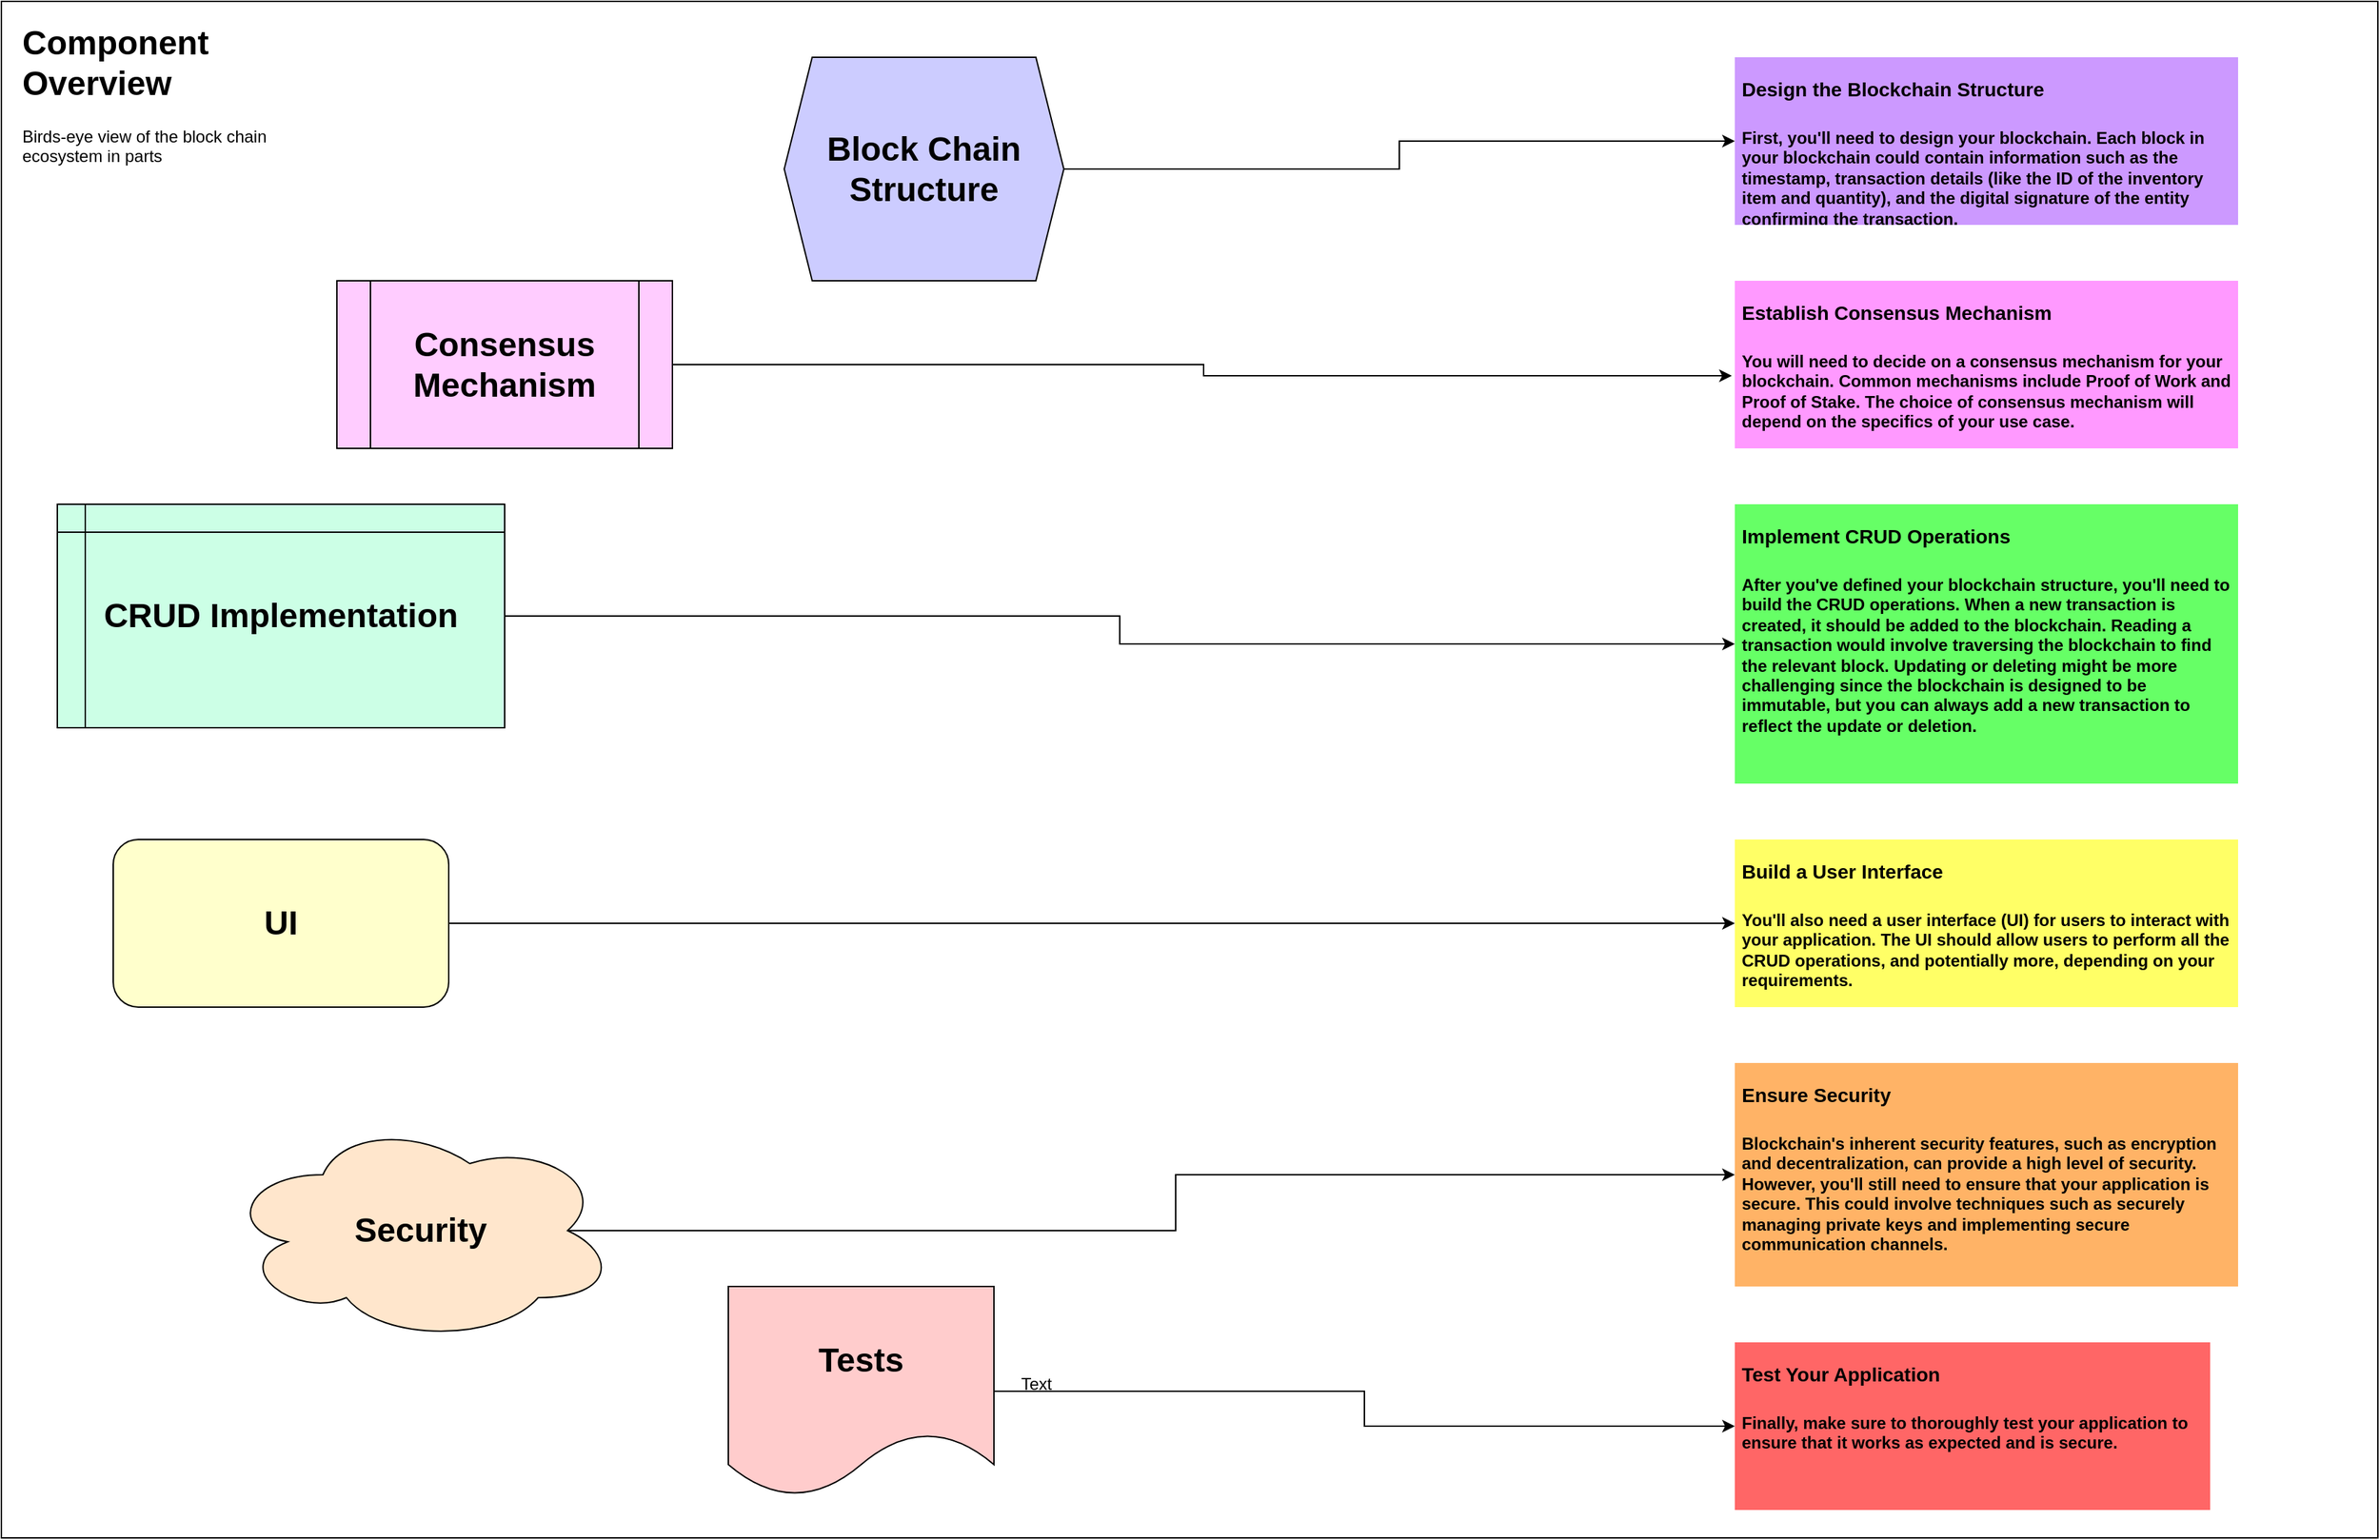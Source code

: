 <mxfile version="21.2.8" type="device">
  <diagram name="Page-1" id="RDv3uCmdcbK0cCRIx7P8">
    <mxGraphModel dx="1418" dy="868" grid="1" gridSize="10" guides="1" tooltips="1" connect="1" arrows="1" fold="1" page="1" pageScale="1" pageWidth="850" pageHeight="1100" math="0" shadow="0">
      <root>
        <mxCell id="0" />
        <mxCell id="1" parent="0" />
        <mxCell id="nB7VCTxswRsluJ7VwyWW-1" value="" style="rounded=0;whiteSpace=wrap;html=1;" vertex="1" parent="1">
          <mxGeometry width="1700" height="1100" as="geometry" />
        </mxCell>
        <mxCell id="zFJJiQ436pruUV6m1xw8-23" style="edgeStyle=orthogonalEdgeStyle;rounded=0;orthogonalLoop=1;jettySize=auto;html=1;exitX=1;exitY=0.5;exitDx=0;exitDy=0;entryX=0;entryY=0.5;entryDx=0;entryDy=0;" parent="1" source="zFJJiQ436pruUV6m1xw8-2" target="zFJJiQ436pruUV6m1xw8-12" edge="1">
          <mxGeometry relative="1" as="geometry" />
        </mxCell>
        <mxCell id="zFJJiQ436pruUV6m1xw8-2" value="&lt;font style=&quot;font-size: 24px;&quot;&gt;&lt;b&gt;Block Chain Structure&lt;/b&gt;&lt;/font&gt;" style="shape=hexagon;perimeter=hexagonPerimeter2;whiteSpace=wrap;html=1;fixedSize=1;fillColor=#CCCCFF;" parent="1" vertex="1">
          <mxGeometry x="560" y="40" width="200" height="160" as="geometry" />
        </mxCell>
        <mxCell id="zFJJiQ436pruUV6m1xw8-21" style="edgeStyle=orthogonalEdgeStyle;rounded=0;orthogonalLoop=1;jettySize=auto;html=1;entryX=-0.006;entryY=0.567;entryDx=0;entryDy=0;entryPerimeter=0;" parent="1" source="zFJJiQ436pruUV6m1xw8-3" target="zFJJiQ436pruUV6m1xw8-13" edge="1">
          <mxGeometry relative="1" as="geometry" />
        </mxCell>
        <mxCell id="zFJJiQ436pruUV6m1xw8-3" value="&lt;font style=&quot;font-size: 24px;&quot;&gt;&lt;b&gt;Consensus Mechanism&lt;/b&gt;&lt;/font&gt;" style="shape=process;whiteSpace=wrap;html=1;backgroundOutline=1;fillColor=#FFCCFF;" parent="1" vertex="1">
          <mxGeometry x="240" y="200" width="240" height="120" as="geometry" />
        </mxCell>
        <mxCell id="zFJJiQ436pruUV6m1xw8-22" style="edgeStyle=orthogonalEdgeStyle;rounded=0;orthogonalLoop=1;jettySize=auto;html=1;exitX=1;exitY=0.5;exitDx=0;exitDy=0;entryX=0;entryY=0.5;entryDx=0;entryDy=0;" parent="1" source="zFJJiQ436pruUV6m1xw8-5" target="zFJJiQ436pruUV6m1xw8-15" edge="1">
          <mxGeometry relative="1" as="geometry" />
        </mxCell>
        <mxCell id="zFJJiQ436pruUV6m1xw8-5" value="&lt;font style=&quot;font-size: 24px;&quot;&gt;&lt;b&gt;CRUD Implementation&lt;/b&gt;&lt;/font&gt;" style="shape=internalStorage;whiteSpace=wrap;html=1;backgroundOutline=1;fillColor=#CCFFE6;" parent="1" vertex="1">
          <mxGeometry x="40" y="360" width="320" height="160" as="geometry" />
        </mxCell>
        <mxCell id="zFJJiQ436pruUV6m1xw8-24" style="edgeStyle=orthogonalEdgeStyle;rounded=0;orthogonalLoop=1;jettySize=auto;html=1;exitX=1;exitY=0.5;exitDx=0;exitDy=0;entryX=0;entryY=0.5;entryDx=0;entryDy=0;" parent="1" source="zFJJiQ436pruUV6m1xw8-6" target="zFJJiQ436pruUV6m1xw8-16" edge="1">
          <mxGeometry relative="1" as="geometry" />
        </mxCell>
        <mxCell id="zFJJiQ436pruUV6m1xw8-6" value="&lt;font style=&quot;font-size: 24px;&quot;&gt;&lt;b&gt;UI&lt;/b&gt;&lt;/font&gt;" style="rounded=1;whiteSpace=wrap;html=1;fillColor=#FFFFCC;" parent="1" vertex="1">
          <mxGeometry x="80" y="600" width="240" height="120" as="geometry" />
        </mxCell>
        <mxCell id="zFJJiQ436pruUV6m1xw8-25" style="edgeStyle=orthogonalEdgeStyle;rounded=0;orthogonalLoop=1;jettySize=auto;html=1;exitX=0.875;exitY=0.5;exitDx=0;exitDy=0;exitPerimeter=0;entryX=0;entryY=0.5;entryDx=0;entryDy=0;" parent="1" source="zFJJiQ436pruUV6m1xw8-7" target="zFJJiQ436pruUV6m1xw8-18" edge="1">
          <mxGeometry relative="1" as="geometry" />
        </mxCell>
        <mxCell id="zFJJiQ436pruUV6m1xw8-7" value="&lt;font style=&quot;font-size: 24px;&quot;&gt;&lt;b&gt;Security&lt;/b&gt;&lt;/font&gt;" style="ellipse;shape=cloud;whiteSpace=wrap;html=1;fillColor=#FFE6CC;" parent="1" vertex="1">
          <mxGeometry x="160" y="800" width="280" height="160" as="geometry" />
        </mxCell>
        <mxCell id="zFJJiQ436pruUV6m1xw8-26" style="edgeStyle=orthogonalEdgeStyle;rounded=0;orthogonalLoop=1;jettySize=auto;html=1;entryX=0;entryY=0.5;entryDx=0;entryDy=0;" parent="1" source="zFJJiQ436pruUV6m1xw8-8" target="zFJJiQ436pruUV6m1xw8-19" edge="1">
          <mxGeometry relative="1" as="geometry" />
        </mxCell>
        <mxCell id="zFJJiQ436pruUV6m1xw8-8" value="&lt;font style=&quot;font-size: 24px;&quot;&gt;&lt;b&gt;Tests&lt;/b&gt;&lt;/font&gt;" style="shape=document;whiteSpace=wrap;html=1;boundedLbl=1;fillColor=#FFCCCC;" parent="1" vertex="1">
          <mxGeometry x="520" y="920" width="190" height="150" as="geometry" />
        </mxCell>
        <mxCell id="zFJJiQ436pruUV6m1xw8-12" value="&lt;h1&gt;&lt;strong style=&quot;border-color: var(--border-color);&quot;&gt;&lt;font style=&quot;font-size: 14px;&quot;&gt;Design the Blockchain Structure&lt;/font&gt;&lt;/strong&gt;&lt;br&gt;&lt;/h1&gt;&lt;p&gt;&lt;b&gt;First, you&#39;ll need to design your blockchain. Each block in your blockchain could contain information such as the timestamp, transaction details (like the ID of the inventory item and quantity), and the digital signature of the entity confirming the transaction.&lt;/b&gt;&lt;br&gt;&lt;/p&gt;" style="text;html=1;strokeColor=none;fillColor=#CC99FF;spacing=5;spacingTop=-20;whiteSpace=wrap;overflow=hidden;rounded=0;" parent="1" vertex="1">
          <mxGeometry x="1240" y="40" width="360" height="120" as="geometry" />
        </mxCell>
        <mxCell id="zFJJiQ436pruUV6m1xw8-13" value="&lt;h1&gt;&lt;strong style=&quot;border-color: var(--border-color); background-color: initial;&quot;&gt;&lt;font style=&quot;font-size: 14px;&quot;&gt;Establish Consensus Mechanism&lt;/font&gt;&lt;/strong&gt;&lt;br&gt;&lt;/h1&gt;&lt;p&gt;&lt;b&gt;You will need to decide on a consensus mechanism for your blockchain. Common mechanisms include Proof of Work and Proof of Stake. The choice of consensus mechanism will depend on the specifics of your use case.&lt;/b&gt;&lt;br&gt;&lt;/p&gt;" style="text;html=1;strokeColor=none;fillColor=#FF99FF;spacing=5;spacingTop=-20;whiteSpace=wrap;overflow=hidden;rounded=0;" parent="1" vertex="1">
          <mxGeometry x="1240" y="200" width="360" height="120" as="geometry" />
        </mxCell>
        <mxCell id="zFJJiQ436pruUV6m1xw8-15" value="&lt;h1&gt;&lt;strong style=&quot;border-color: var(--border-color);&quot;&gt;&lt;font style=&quot;font-size: 14px;&quot;&gt;Implement CRUD Operations&lt;/font&gt;&lt;/strong&gt;&lt;br&gt;&lt;/h1&gt;&lt;p&gt;&lt;b&gt;After you&#39;ve defined your blockchain structure, you&#39;ll need to build the CRUD operations. When a new transaction is created, it should be added to the blockchain. Reading a transaction would involve traversing the blockchain to find the relevant block. Updating or deleting might be more challenging since the blockchain is designed to be immutable, but you can always add a new transaction to reflect the update or deletion.&lt;/b&gt;&lt;br&gt;&lt;/p&gt;" style="text;html=1;strokeColor=none;fillColor=#66FF66;spacing=5;spacingTop=-20;whiteSpace=wrap;overflow=hidden;rounded=0;" parent="1" vertex="1">
          <mxGeometry x="1240" y="360" width="360" height="200" as="geometry" />
        </mxCell>
        <mxCell id="zFJJiQ436pruUV6m1xw8-16" value="&lt;h1&gt;&lt;strong style=&quot;border-color: var(--border-color);&quot;&gt;&lt;font style=&quot;font-size: 14px;&quot;&gt;Build a User Interface&lt;/font&gt;&lt;/strong&gt;&lt;br&gt;&lt;/h1&gt;&lt;p&gt;&lt;b&gt;You&#39;ll also need a user interface (UI) for users to interact with your application. The UI should allow users to perform all the CRUD operations, and potentially more, depending on your requirements.&lt;/b&gt;&lt;br&gt;&lt;/p&gt;" style="text;html=1;strokeColor=none;fillColor=#FFFF66;spacing=5;spacingTop=-20;whiteSpace=wrap;overflow=hidden;rounded=0;" parent="1" vertex="1">
          <mxGeometry x="1240" y="600" width="360" height="120" as="geometry" />
        </mxCell>
        <mxCell id="zFJJiQ436pruUV6m1xw8-18" value="&lt;h1&gt;&lt;strong style=&quot;border-color: var(--border-color);&quot;&gt;&lt;font style=&quot;font-size: 14px;&quot;&gt;Ensure Security&lt;/font&gt;&lt;/strong&gt;&lt;br&gt;&lt;/h1&gt;&lt;p&gt;&lt;b&gt;Blockchain&#39;s inherent security features, such as encryption and decentralization, can provide a high level of security. However, you&#39;ll still need to ensure that your application is secure. This could involve techniques such as securely managing private keys and implementing secure communication channels.&lt;/b&gt;&lt;br&gt;&lt;/p&gt;" style="text;html=1;strokeColor=none;fillColor=#FFB366;spacing=5;spacingTop=-20;whiteSpace=wrap;overflow=hidden;rounded=0;" parent="1" vertex="1">
          <mxGeometry x="1240" y="760" width="360" height="160" as="geometry" />
        </mxCell>
        <mxCell id="zFJJiQ436pruUV6m1xw8-19" value="&lt;h1&gt;&lt;strong style=&quot;border-color: var(--border-color);&quot;&gt;&lt;font style=&quot;font-size: 14px;&quot;&gt;Test Your Application&lt;/font&gt;&lt;/strong&gt;&lt;br&gt;&lt;/h1&gt;&lt;p&gt;&lt;b&gt;Finally, make sure to thoroughly test your application to ensure that it works as expected and is secure.&lt;/b&gt;&lt;br&gt;&lt;/p&gt;" style="text;html=1;strokeColor=none;fillColor=#FF6666;spacing=5;spacingTop=-20;whiteSpace=wrap;overflow=hidden;rounded=0;" parent="1" vertex="1">
          <mxGeometry x="1240" y="960" width="340" height="120" as="geometry" />
        </mxCell>
        <mxCell id="zFJJiQ436pruUV6m1xw8-27" value="Text" style="text;html=1;align=center;verticalAlign=middle;resizable=0;points=[];autosize=1;strokeColor=none;fillColor=none;" parent="1" vertex="1">
          <mxGeometry x="715" y="975" width="50" height="30" as="geometry" />
        </mxCell>
        <mxCell id="nB7VCTxswRsluJ7VwyWW-3" value="&lt;h1&gt;Component Overview&lt;/h1&gt;&lt;div&gt;Birds-eye view of the block chain ecosystem in parts&lt;/div&gt;" style="text;html=1;strokeColor=none;fillColor=none;spacing=5;spacingTop=-20;whiteSpace=wrap;overflow=hidden;rounded=0;" vertex="1" parent="1">
          <mxGeometry x="10" y="10" width="190" height="120" as="geometry" />
        </mxCell>
      </root>
    </mxGraphModel>
  </diagram>
</mxfile>
